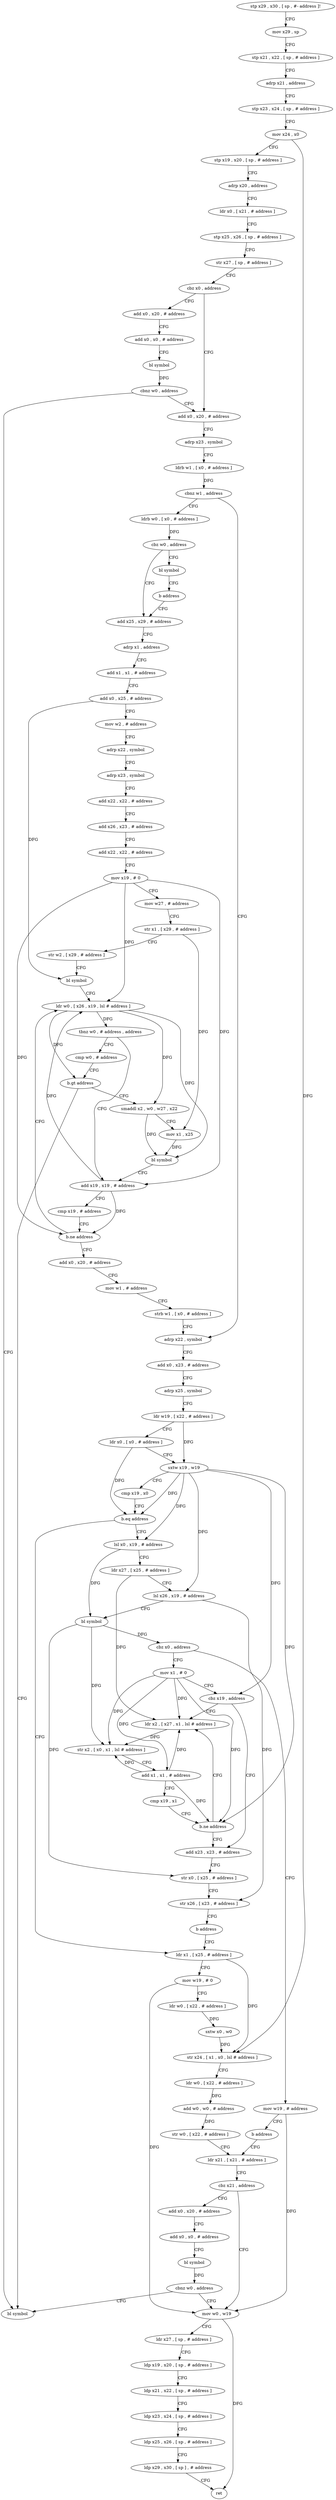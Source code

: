 digraph "func" {
"163608" [label = "stp x29 , x30 , [ sp , #- address ]!" ]
"163612" [label = "mov x29 , sp" ]
"163616" [label = "stp x21 , x22 , [ sp , # address ]" ]
"163620" [label = "adrp x21 , address" ]
"163624" [label = "stp x23 , x24 , [ sp , # address ]" ]
"163628" [label = "mov x24 , x0" ]
"163632" [label = "stp x19 , x20 , [ sp , # address ]" ]
"163636" [label = "adrp x20 , address" ]
"163640" [label = "ldr x0 , [ x21 , # address ]" ]
"163644" [label = "stp x25 , x26 , [ sp , # address ]" ]
"163648" [label = "str x27 , [ sp , # address ]" ]
"163652" [label = "cbz x0 , address" ]
"163672" [label = "add x0 , x20 , # address" ]
"163656" [label = "add x0 , x20 , # address" ]
"163676" [label = "adrp x23 , symbol" ]
"163680" [label = "ldrb w1 , [ x0 , # address ]" ]
"163684" [label = "cbnz w1 , address" ]
"163808" [label = "adrp x22 , symbol" ]
"163688" [label = "ldrb w0 , [ x0 , # address ]" ]
"163660" [label = "add x0 , x0 , # address" ]
"163664" [label = "bl symbol" ]
"163668" [label = "cbnz w0 , address" ]
"164000" [label = "bl symbol" ]
"163812" [label = "add x0 , x23 , # address" ]
"163816" [label = "adrp x25 , symbol" ]
"163820" [label = "ldr w19 , [ x22 , # address ]" ]
"163824" [label = "ldr x0 , [ x0 , # address ]" ]
"163828" [label = "sxtw x19 , w19" ]
"163832" [label = "cmp x19 , x0" ]
"163836" [label = "b.eq address" ]
"163936" [label = "lsl x0 , x19 , # address" ]
"163840" [label = "ldr x1 , [ x25 , # address ]" ]
"163692" [label = "cbz w0 , address" ]
"163928" [label = "bl symbol" ]
"163696" [label = "add x25 , x29 , # address" ]
"163940" [label = "ldr x27 , [ x25 , # address ]" ]
"163944" [label = "lsl x26 , x19 , # address" ]
"163948" [label = "bl symbol" ]
"163952" [label = "cbz x0 , address" ]
"164004" [label = "mov w19 , # address" ]
"163956" [label = "mov x1 , # 0" ]
"163844" [label = "mov w19 , # 0" ]
"163848" [label = "ldr w0 , [ x22 , # address ]" ]
"163852" [label = "sxtw x0 , w0" ]
"163856" [label = "str x24 , [ x1 , x0 , lsl # address ]" ]
"163860" [label = "ldr w0 , [ x22 , # address ]" ]
"163864" [label = "add w0 , w0 , # address" ]
"163868" [label = "str w0 , [ x22 , # address ]" ]
"163872" [label = "ldr x21 , [ x21 , # address ]" ]
"163932" [label = "b address" ]
"163700" [label = "adrp x1 , address" ]
"163704" [label = "add x1 , x1 , # address" ]
"163708" [label = "add x0 , x25 , # address" ]
"163712" [label = "mov w2 , # address" ]
"163716" [label = "adrp x22 , symbol" ]
"163720" [label = "adrp x23 , symbol" ]
"163724" [label = "add x22 , x22 , # address" ]
"163728" [label = "add x26 , x23 , # address" ]
"163732" [label = "add x22 , x22 , # address" ]
"163736" [label = "mov x19 , # 0" ]
"163740" [label = "mov w27 , # address" ]
"163744" [label = "str x1 , [ x29 , # address ]" ]
"163748" [label = "str w2 , [ x29 , # address ]" ]
"163752" [label = "bl symbol" ]
"163756" [label = "ldr w0 , [ x26 , x19 , lsl # address ]" ]
"164008" [label = "b address" ]
"163960" [label = "cbz x19 , address" ]
"163984" [label = "add x23 , x23 , # address" ]
"163964" [label = "ldr x2 , [ x27 , x1 , lsl # address ]" ]
"163896" [label = "mov w0 , w19" ]
"163900" [label = "ldr x27 , [ sp , # address ]" ]
"163904" [label = "ldp x19 , x20 , [ sp , # address ]" ]
"163908" [label = "ldp x21 , x22 , [ sp , # address ]" ]
"163912" [label = "ldp x23 , x24 , [ sp , # address ]" ]
"163916" [label = "ldp x25 , x26 , [ sp , # address ]" ]
"163920" [label = "ldp x29 , x30 , [ sp ] , # address" ]
"163924" [label = "ret" ]
"163880" [label = "add x0 , x20 , # address" ]
"163884" [label = "add x0 , x0 , # address" ]
"163888" [label = "bl symbol" ]
"163892" [label = "cbnz w0 , address" ]
"163784" [label = "add x19 , x19 , # address" ]
"163788" [label = "cmp x19 , # address" ]
"163792" [label = "b.ne address" ]
"163796" [label = "add x0 , x20 , # address" ]
"163764" [label = "cmp w0 , # address" ]
"163768" [label = "b.gt address" ]
"163772" [label = "smaddl x2 , w0 , w27 , x22" ]
"163876" [label = "cbz x21 , address" ]
"163988" [label = "str x0 , [ x25 , # address ]" ]
"163992" [label = "str x26 , [ x23 , # address ]" ]
"163996" [label = "b address" ]
"163968" [label = "str x2 , [ x0 , x1 , lsl # address ]" ]
"163972" [label = "add x1 , x1 , # address" ]
"163976" [label = "cmp x19 , x1" ]
"163980" [label = "b.ne address" ]
"163760" [label = "tbnz w0 , # address , address" ]
"163800" [label = "mov w1 , # address" ]
"163804" [label = "strb w1 , [ x0 , # address ]" ]
"163776" [label = "mov x1 , x25" ]
"163780" [label = "bl symbol" ]
"163608" -> "163612" [ label = "CFG" ]
"163612" -> "163616" [ label = "CFG" ]
"163616" -> "163620" [ label = "CFG" ]
"163620" -> "163624" [ label = "CFG" ]
"163624" -> "163628" [ label = "CFG" ]
"163628" -> "163632" [ label = "CFG" ]
"163628" -> "163856" [ label = "DFG" ]
"163632" -> "163636" [ label = "CFG" ]
"163636" -> "163640" [ label = "CFG" ]
"163640" -> "163644" [ label = "CFG" ]
"163644" -> "163648" [ label = "CFG" ]
"163648" -> "163652" [ label = "CFG" ]
"163652" -> "163672" [ label = "CFG" ]
"163652" -> "163656" [ label = "CFG" ]
"163672" -> "163676" [ label = "CFG" ]
"163656" -> "163660" [ label = "CFG" ]
"163676" -> "163680" [ label = "CFG" ]
"163680" -> "163684" [ label = "DFG" ]
"163684" -> "163808" [ label = "CFG" ]
"163684" -> "163688" [ label = "CFG" ]
"163808" -> "163812" [ label = "CFG" ]
"163688" -> "163692" [ label = "DFG" ]
"163660" -> "163664" [ label = "CFG" ]
"163664" -> "163668" [ label = "DFG" ]
"163668" -> "164000" [ label = "CFG" ]
"163668" -> "163672" [ label = "CFG" ]
"163812" -> "163816" [ label = "CFG" ]
"163816" -> "163820" [ label = "CFG" ]
"163820" -> "163824" [ label = "CFG" ]
"163820" -> "163828" [ label = "DFG" ]
"163824" -> "163828" [ label = "CFG" ]
"163824" -> "163836" [ label = "DFG" ]
"163828" -> "163832" [ label = "CFG" ]
"163828" -> "163836" [ label = "DFG" ]
"163828" -> "163936" [ label = "DFG" ]
"163828" -> "163944" [ label = "DFG" ]
"163828" -> "163960" [ label = "DFG" ]
"163828" -> "163980" [ label = "DFG" ]
"163832" -> "163836" [ label = "CFG" ]
"163836" -> "163936" [ label = "CFG" ]
"163836" -> "163840" [ label = "CFG" ]
"163936" -> "163940" [ label = "CFG" ]
"163936" -> "163948" [ label = "DFG" ]
"163840" -> "163844" [ label = "CFG" ]
"163840" -> "163856" [ label = "DFG" ]
"163692" -> "163928" [ label = "CFG" ]
"163692" -> "163696" [ label = "CFG" ]
"163928" -> "163932" [ label = "CFG" ]
"163696" -> "163700" [ label = "CFG" ]
"163940" -> "163944" [ label = "CFG" ]
"163940" -> "163964" [ label = "DFG" ]
"163944" -> "163948" [ label = "CFG" ]
"163944" -> "163992" [ label = "DFG" ]
"163948" -> "163952" [ label = "DFG" ]
"163948" -> "163988" [ label = "DFG" ]
"163948" -> "163968" [ label = "DFG" ]
"163952" -> "164004" [ label = "CFG" ]
"163952" -> "163956" [ label = "CFG" ]
"164004" -> "164008" [ label = "CFG" ]
"164004" -> "163896" [ label = "DFG" ]
"163956" -> "163960" [ label = "CFG" ]
"163956" -> "163964" [ label = "DFG" ]
"163956" -> "163968" [ label = "DFG" ]
"163956" -> "163972" [ label = "DFG" ]
"163956" -> "163980" [ label = "DFG" ]
"163844" -> "163848" [ label = "CFG" ]
"163844" -> "163896" [ label = "DFG" ]
"163848" -> "163852" [ label = "DFG" ]
"163852" -> "163856" [ label = "DFG" ]
"163856" -> "163860" [ label = "CFG" ]
"163860" -> "163864" [ label = "DFG" ]
"163864" -> "163868" [ label = "DFG" ]
"163868" -> "163872" [ label = "CFG" ]
"163872" -> "163876" [ label = "CFG" ]
"163932" -> "163696" [ label = "CFG" ]
"163700" -> "163704" [ label = "CFG" ]
"163704" -> "163708" [ label = "CFG" ]
"163708" -> "163712" [ label = "CFG" ]
"163708" -> "163752" [ label = "DFG" ]
"163712" -> "163716" [ label = "CFG" ]
"163716" -> "163720" [ label = "CFG" ]
"163720" -> "163724" [ label = "CFG" ]
"163724" -> "163728" [ label = "CFG" ]
"163728" -> "163732" [ label = "CFG" ]
"163732" -> "163736" [ label = "CFG" ]
"163736" -> "163740" [ label = "CFG" ]
"163736" -> "163756" [ label = "DFG" ]
"163736" -> "163784" [ label = "DFG" ]
"163736" -> "163792" [ label = "DFG" ]
"163740" -> "163744" [ label = "CFG" ]
"163744" -> "163748" [ label = "CFG" ]
"163744" -> "163776" [ label = "DFG" ]
"163748" -> "163752" [ label = "CFG" ]
"163752" -> "163756" [ label = "CFG" ]
"163756" -> "163760" [ label = "DFG" ]
"163756" -> "163768" [ label = "DFG" ]
"163756" -> "163772" [ label = "DFG" ]
"163756" -> "163780" [ label = "DFG" ]
"164008" -> "163872" [ label = "CFG" ]
"163960" -> "163984" [ label = "CFG" ]
"163960" -> "163964" [ label = "CFG" ]
"163984" -> "163988" [ label = "CFG" ]
"163964" -> "163968" [ label = "DFG" ]
"163896" -> "163900" [ label = "CFG" ]
"163896" -> "163924" [ label = "DFG" ]
"163900" -> "163904" [ label = "CFG" ]
"163904" -> "163908" [ label = "CFG" ]
"163908" -> "163912" [ label = "CFG" ]
"163912" -> "163916" [ label = "CFG" ]
"163916" -> "163920" [ label = "CFG" ]
"163920" -> "163924" [ label = "CFG" ]
"163880" -> "163884" [ label = "CFG" ]
"163884" -> "163888" [ label = "CFG" ]
"163888" -> "163892" [ label = "DFG" ]
"163892" -> "164000" [ label = "CFG" ]
"163892" -> "163896" [ label = "CFG" ]
"163784" -> "163788" [ label = "CFG" ]
"163784" -> "163756" [ label = "DFG" ]
"163784" -> "163792" [ label = "DFG" ]
"163788" -> "163792" [ label = "CFG" ]
"163792" -> "163756" [ label = "CFG" ]
"163792" -> "163796" [ label = "CFG" ]
"163796" -> "163800" [ label = "CFG" ]
"163764" -> "163768" [ label = "CFG" ]
"163768" -> "164000" [ label = "CFG" ]
"163768" -> "163772" [ label = "CFG" ]
"163772" -> "163776" [ label = "CFG" ]
"163772" -> "163780" [ label = "DFG" ]
"163876" -> "163896" [ label = "CFG" ]
"163876" -> "163880" [ label = "CFG" ]
"163988" -> "163992" [ label = "CFG" ]
"163992" -> "163996" [ label = "CFG" ]
"163996" -> "163840" [ label = "CFG" ]
"163968" -> "163972" [ label = "CFG" ]
"163972" -> "163976" [ label = "CFG" ]
"163972" -> "163964" [ label = "DFG" ]
"163972" -> "163968" [ label = "DFG" ]
"163972" -> "163980" [ label = "DFG" ]
"163976" -> "163980" [ label = "CFG" ]
"163980" -> "163964" [ label = "CFG" ]
"163980" -> "163984" [ label = "CFG" ]
"163760" -> "163784" [ label = "CFG" ]
"163760" -> "163764" [ label = "CFG" ]
"163800" -> "163804" [ label = "CFG" ]
"163804" -> "163808" [ label = "CFG" ]
"163776" -> "163780" [ label = "DFG" ]
"163780" -> "163784" [ label = "CFG" ]
}
